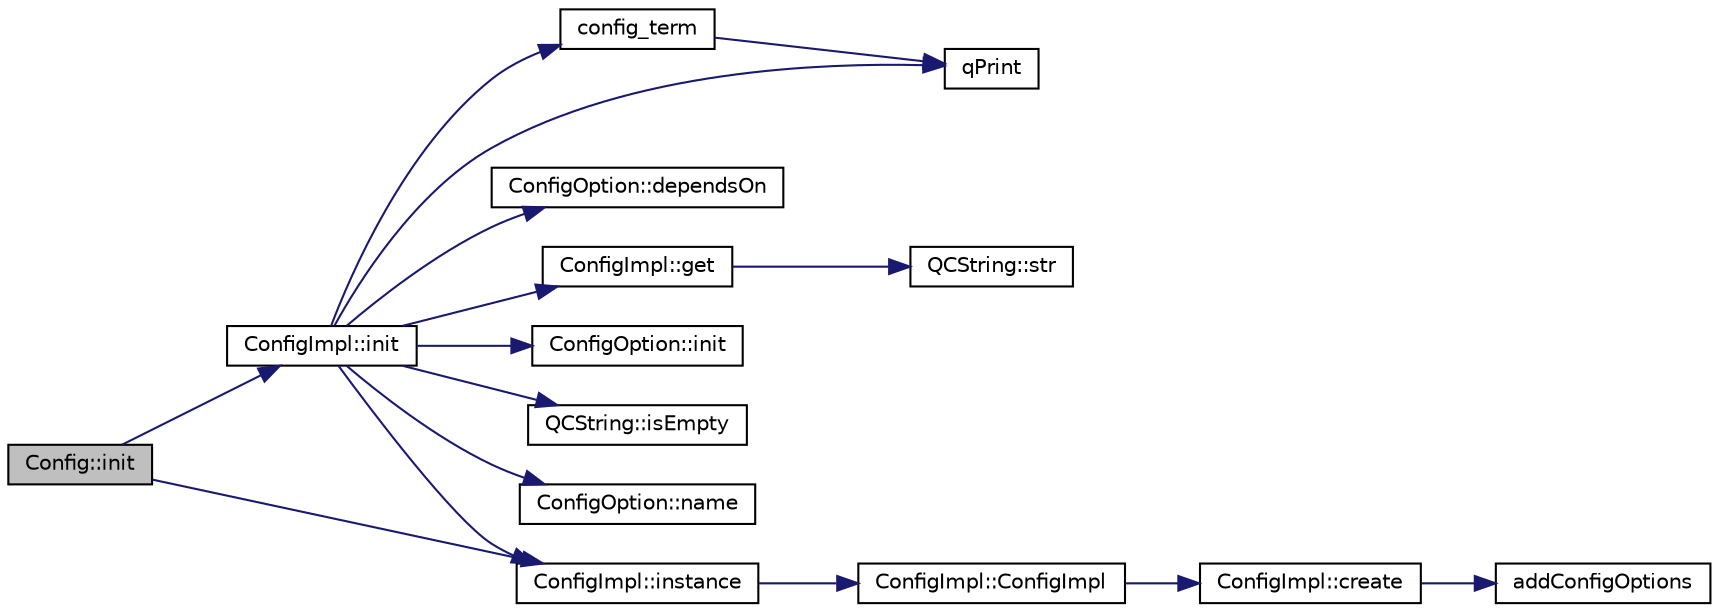 digraph "Config::init"
{
 // LATEX_PDF_SIZE
  edge [fontname="Helvetica",fontsize="10",labelfontname="Helvetica",labelfontsize="10"];
  node [fontname="Helvetica",fontsize="10",shape=record];
  rankdir="LR";
  Node1 [label="Config::init",height=0.2,width=0.4,color="black", fillcolor="grey75", style="filled", fontcolor="black",tooltip=" "];
  Node1 -> Node2 [color="midnightblue",fontsize="10",style="solid"];
  Node2 [label="ConfigImpl::init",height=0.2,width=0.4,color="black", fillcolor="white", style="filled",URL="$classConfigImpl.html#a50654e77279eecd43b0dd91cb21420e5",tooltip=" "];
  Node2 -> Node3 [color="midnightblue",fontsize="10",style="solid"];
  Node3 [label="config_term",height=0.2,width=0.4,color="black", fillcolor="white", style="filled",URL="$configimpl_8l.html#a0836efa9e89d59703a4a53405353d248",tooltip=" "];
  Node3 -> Node4 [color="midnightblue",fontsize="10",style="solid"];
  Node4 [label="qPrint",height=0.2,width=0.4,color="black", fillcolor="white", style="filled",URL="$qcstring_8h.html#a9851ebb5ae2f65b4d2b1d08421edbfd2",tooltip=" "];
  Node2 -> Node5 [color="midnightblue",fontsize="10",style="solid"];
  Node5 [label="ConfigOption::dependsOn",height=0.2,width=0.4,color="black", fillcolor="white", style="filled",URL="$classConfigOption.html#a8a744f63445f4cd0ce86d7f423bc7161",tooltip=" "];
  Node2 -> Node6 [color="midnightblue",fontsize="10",style="solid"];
  Node6 [label="ConfigImpl::get",height=0.2,width=0.4,color="black", fillcolor="white", style="filled",URL="$classConfigImpl.html#a6ee5f5279077a8be14ca6e22d525f104",tooltip=" "];
  Node6 -> Node7 [color="midnightblue",fontsize="10",style="solid"];
  Node7 [label="QCString::str",height=0.2,width=0.4,color="black", fillcolor="white", style="filled",URL="$classQCString.html#a9824b07232eea418ab3b3e7dc3178eec",tooltip=" "];
  Node2 -> Node8 [color="midnightblue",fontsize="10",style="solid"];
  Node8 [label="ConfigOption::init",height=0.2,width=0.4,color="black", fillcolor="white", style="filled",URL="$classConfigOption.html#a1dabfad39230674fc07f5f535392fd35",tooltip=" "];
  Node2 -> Node9 [color="midnightblue",fontsize="10",style="solid"];
  Node9 [label="ConfigImpl::instance",height=0.2,width=0.4,color="black", fillcolor="white", style="filled",URL="$classConfigImpl.html#a501e98a30e96c9930ac4b1791b80c09a",tooltip=" "];
  Node9 -> Node10 [color="midnightblue",fontsize="10",style="solid"];
  Node10 [label="ConfigImpl::ConfigImpl",height=0.2,width=0.4,color="black", fillcolor="white", style="filled",URL="$classConfigImpl.html#af661fbf44e03c43d5ae7c3e30ef33a18",tooltip=" "];
  Node10 -> Node11 [color="midnightblue",fontsize="10",style="solid"];
  Node11 [label="ConfigImpl::create",height=0.2,width=0.4,color="black", fillcolor="white", style="filled",URL="$classConfigImpl.html#a0e1887e271fe89b5f3e2154e344ad4b1",tooltip=" "];
  Node11 -> Node12 [color="midnightblue",fontsize="10",style="solid"];
  Node12 [label="addConfigOptions",height=0.2,width=0.4,color="black", fillcolor="white", style="filled",URL="$configoptions_8h.html#abc359bc733e3ae3512278e3014d83eb4",tooltip=" "];
  Node2 -> Node13 [color="midnightblue",fontsize="10",style="solid"];
  Node13 [label="QCString::isEmpty",height=0.2,width=0.4,color="black", fillcolor="white", style="filled",URL="$classQCString.html#a621c4090d69ad7d05ef8e5234376c3d8",tooltip=" "];
  Node2 -> Node14 [color="midnightblue",fontsize="10",style="solid"];
  Node14 [label="ConfigOption::name",height=0.2,width=0.4,color="black", fillcolor="white", style="filled",URL="$classConfigOption.html#ab89196927c521e95680eb5efdc562187",tooltip=" "];
  Node2 -> Node4 [color="midnightblue",fontsize="10",style="solid"];
  Node1 -> Node9 [color="midnightblue",fontsize="10",style="solid"];
}
